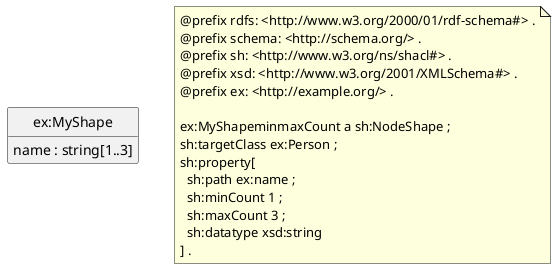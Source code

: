 @startuml
class "ex:MyShape" 
"ex:MyShape" : name : string[1..3]

note as N1
@prefix rdfs: <http://www.w3.org/2000/01/rdf-schema#> .
@prefix schema: <http://schema.org/> .
@prefix sh: <http://www.w3.org/ns/shacl#> .
@prefix xsd: <http://www.w3.org/2001/XMLSchema#> .
@prefix ex: <http://example.org/> .

ex:MyShapeminmaxCount a sh:NodeShape ;
sh:targetClass ex:Person ;
sh:property[
  sh:path ex:name ;
  sh:minCount 1 ;
  sh:maxCount 3 ;
  sh:datatype xsd:string
] .
end note

hide circle
hide empty members
@enduml